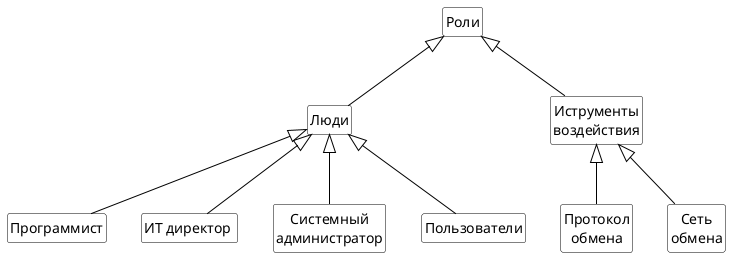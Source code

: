 @startuml
skinparam class {
	BackgroundColor White
	ArrowColor Black
	BorderColor Black
}
class Roles as "Роли"
class Persons as "Люди"
class Tools as "Иструменты\nвоздействия"
class Programmer as "Программист"
class Designer as "ИТ директор "
class SystemAdministrator as "Системный\nадминистратор"
class Users as "Пользователи"
class TemplateSystem as "Протокол\nобмена"
class TransportLayer as "Сеть\nобмена"

Roles <|-- Persons
Roles <|-- Tools

Persons <|-- Programmer 
Persons <|-- Designer
Persons <|-- SystemAdministrator
Persons <|-- Users

Tools <|-- TemplateSystem
Tools <|-- TransportLayer

hide members
hide circle
hide methods
@enduml
